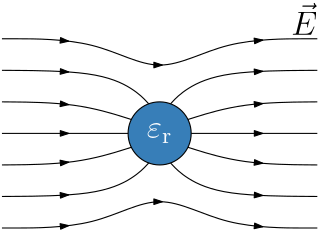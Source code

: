 <?xml version="1.0"?>
<!DOCTYPE ipe SYSTEM "ipe.dtd">
<ipe version="70005" creator="Ipe 7.1.5">
<info created="D:20150916101340" modified="D:20150916121306"/>
<ipestyle name="basic">
<symbol name="arrow/arc(spx)">
<path stroke="sym-stroke" fill="sym-stroke" pen="sym-pen">
0 0 m
-1 0.333 l
-1 -0.333 l
h
</path>
</symbol>
<symbol name="arrow/farc(spx)">
<path stroke="sym-stroke" fill="white" pen="sym-pen">
0 0 m
-1 0.333 l
-1 -0.333 l
h
</path>
</symbol>
<symbol name="mark/circle(sx)" transformations="translations">
<path fill="sym-stroke">
0.6 0 0 0.6 0 0 e
0.4 0 0 0.4 0 0 e
</path>
</symbol>
<symbol name="mark/disk(sx)" transformations="translations">
<path fill="sym-stroke">
0.6 0 0 0.6 0 0 e
</path>
</symbol>
<symbol name="mark/fdisk(sfx)" transformations="translations">
<group>
<path fill="sym-fill">
0.5 0 0 0.5 0 0 e
</path>
<path fill="sym-stroke" fillrule="eofill">
0.6 0 0 0.6 0 0 e
0.4 0 0 0.4 0 0 e
</path>
</group>
</symbol>
<symbol name="mark/box(sx)" transformations="translations">
<path fill="sym-stroke" fillrule="eofill">
-0.6 -0.6 m
0.6 -0.6 l
0.6 0.6 l
-0.6 0.6 l
h
-0.4 -0.4 m
0.4 -0.4 l
0.4 0.4 l
-0.4 0.4 l
h
</path>
</symbol>
<symbol name="mark/square(sx)" transformations="translations">
<path fill="sym-stroke">
-0.6 -0.6 m
0.6 -0.6 l
0.6 0.6 l
-0.6 0.6 l
h
</path>
</symbol>
<symbol name="mark/fsquare(sfx)" transformations="translations">
<group>
<path fill="sym-fill">
-0.5 -0.5 m
0.5 -0.5 l
0.5 0.5 l
-0.5 0.5 l
h
</path>
<path fill="sym-stroke" fillrule="eofill">
-0.6 -0.6 m
0.6 -0.6 l
0.6 0.6 l
-0.6 0.6 l
h
-0.4 -0.4 m
0.4 -0.4 l
0.4 0.4 l
-0.4 0.4 l
h
</path>
</group>
</symbol>
<symbol name="mark/cross(sx)" transformations="translations">
<group>
<path fill="sym-stroke">
-0.43 -0.57 m
0.57 0.43 l
0.43 0.57 l
-0.57 -0.43 l
h
</path>
<path fill="sym-stroke">
-0.43 0.57 m
0.57 -0.43 l
0.43 -0.57 l
-0.57 0.43 l
h
</path>
</group>
</symbol>
<symbol name="arrow/fnormal(spx)">
<path stroke="sym-stroke" fill="white" pen="sym-pen">
0 0 m
-1 0.333 l
-1 -0.333 l
h
</path>
</symbol>
<symbol name="arrow/pointed(spx)">
<path stroke="sym-stroke" fill="sym-stroke" pen="sym-pen">
0 0 m
-1 0.333 l
-0.8 0 l
-1 -0.333 l
h
</path>
</symbol>
<symbol name="arrow/fpointed(spx)">
<path stroke="sym-stroke" fill="white" pen="sym-pen">
0 0 m
-1 0.333 l
-0.8 0 l
-1 -0.333 l
h
</path>
</symbol>
<symbol name="arrow/linear(spx)">
<path stroke="sym-stroke" pen="sym-pen">
-1 0.333 m
0 0 l
-1 -0.333 l
</path>
</symbol>
<symbol name="arrow/fdouble(spx)">
<path stroke="sym-stroke" fill="white" pen="sym-pen">
0 0 m
-1 0.333 l
-1 -0.333 l
h
-1 0 m
-2 0.333 l
-2 -0.333 l
h
</path>
</symbol>
<symbol name="arrow/double(spx)">
<path stroke="sym-stroke" fill="sym-stroke" pen="sym-pen">
0 0 m
-1 0.333 l
-1 -0.333 l
h
-1 0 m
-2 0.333 l
-2 -0.333 l
h
</path>
</symbol>
<pen name="heavier" value="0.8"/>
<pen name="fat" value="1.2"/>
<pen name="ultrafat" value="2"/>
<symbolsize name="large" value="5"/>
<symbolsize name="small" value="2"/>
<symbolsize name="tiny" value="1.1"/>
<arrowsize name="large" value="10"/>
<arrowsize name="small" value="5"/>
<arrowsize name="tiny" value="3"/>
<color name="red" value="1 0 0"/>
<color name="green" value="0 1 0"/>
<color name="blue" value="0 0 1"/>
<color name="yellow" value="1 1 0"/>
<color name="orange" value="1 0.647 0"/>
<color name="gold" value="1 0.843 0"/>
<color name="purple" value="0.627 0.125 0.941"/>
<color name="gray" value="0.745"/>
<color name="brown" value="0.647 0.165 0.165"/>
<color name="navy" value="0 0 0.502"/>
<color name="pink" value="1 0.753 0.796"/>
<color name="seagreen" value="0.18 0.545 0.341"/>
<color name="turquoise" value="0.251 0.878 0.816"/>
<color name="violet" value="0.933 0.51 0.933"/>
<color name="darkblue" value="0 0 0.545"/>
<color name="darkcyan" value="0 0.545 0.545"/>
<color name="darkgray" value="0.663"/>
<color name="darkgreen" value="0 0.392 0"/>
<color name="darkmagenta" value="0.545 0 0.545"/>
<color name="darkorange" value="1 0.549 0"/>
<color name="darkred" value="0.545 0 0"/>
<color name="lightblue" value="0.678 0.847 0.902"/>
<color name="lightcyan" value="0.878 1 1"/>
<color name="lightgray" value="0.827"/>
<color name="lightgreen" value="0.565 0.933 0.565"/>
<color name="lightyellow" value="1 1 0.878"/>
<dashstyle name="dashed" value="[4] 0"/>
<dashstyle name="dotted" value="[1 3] 0"/>
<dashstyle name="dash dotted" value="[4 2 1 2] 0"/>
<dashstyle name="dash dot dotted" value="[4 2 1 2 1 2] 0"/>
<textsize name="large" value="\large"/>
<textsize name="Large" value="\Large"/>
<textsize name="LARGE" value="\LARGE"/>
<textsize name="huge" value="\huge"/>
<textsize name="Huge" value="\Huge"/>
<textsize name="small" value="\small"/>
<textsize name="footnote" value="\footnotesize"/>
<textsize name="tiny" value="\tiny"/>
<textstyle name="center" begin="\begin{center}" end="\end{center}"/>
<textstyle name="itemize" begin="\begin{itemize}" end="\end{itemize}"/>
<textstyle name="item" begin="\begin{itemize}\item{}" end="\end{itemize}"/>
<gridsize name="4 pts" value="4"/>
<gridsize name="8 pts (~3 mm)" value="8"/>
<gridsize name="16 pts (~6 mm)" value="16"/>
<gridsize name="32 pts (~12 mm)" value="32"/>
<gridsize name="10 pts (~3.5 mm)" value="10"/>
<gridsize name="20 pts (~7 mm)" value="20"/>
<gridsize name="14 pts (~5 mm)" value="14"/>
<gridsize name="28 pts (~10 mm)" value="28"/>
<gridsize name="56 pts (~20 mm)" value="56"/>
<anglesize name="90 deg" value="90"/>
<anglesize name="60 deg" value="60"/>
<anglesize name="45 deg" value="45"/>
<anglesize name="30 deg" value="30"/>
<anglesize name="22.5 deg" value="22.5"/>
<tiling name="falling" angle="-60" step="4" width="1"/>
<tiling name="rising" angle="30" step="4" width="1"/>
</ipestyle>
<page>
<layer name="Arbeit"/>
<layer name="Skaliert"/>
<view layers="Skaliert" active="Skaliert"/>
<path layer="Arbeit" matrix="1 0 0 1 48 16" stroke="0" fill="0.216 0.494 0.722">
16 0 0 16 320 640 e
</path>
<path stroke="0">
288 672 m
326.179 671.663
353.641 663.059 s
</path>
<path stroke="0">
288 688 m
336.096 687.671
355.362 678.605
362.453 671.008 s
</path>
<path stroke="0">
288 704 m
336.405 704
368 684
400.405 704
448 704 s
</path>
<text matrix="1 0 0 1 2.84591 4.44857" transformations="translations" pos="365.154 651.551" stroke="1" type="label" width="9.276" height="5.151" depth="1.79" halign="center" valign="center" size="12">$\varepsilon_\mathrm{r}$</text>
<path matrix="-1 0 0 1 736 0" stroke="0">
288 672 m
326.179 671.663
353.641 663.059 s
</path>
<path matrix="-1 0 0 1 736 0" stroke="0">
288 688 m
336.096 687.671
355.362 678.605
362.453 671.008 s
</path>
<path matrix="1 0 0 -1 0 1312" stroke="0">
288 672 m
326.179 671.663
353.641 663.059 s
</path>
<path matrix="1 0 0 -1 0 1312" stroke="0">
288 688 m
336.096 687.671
355.362 678.605
362.453 671.008 s
</path>
<path stroke="0">
288 608 m
336.405 608
368 628
400.405 608
448 608 s
</path>
<path matrix="-1 0 0 -1 736 1312" stroke="0">
288 672 m
326.179 671.663
353.641 663.059 s
</path>
<path matrix="-1 0 0 -1 736 1312" stroke="0">
288 688 m
336.096 687.671
355.362 678.605
362.453 671.008 s
</path>
<path stroke="0" fill="white">
288 656 m
320 656 l
352 656 l
</path>
<path stroke="0" fill="white">
384 656 m
448 656 l
</path>
<text matrix="1 0 0 1 156 -2" transformations="translations" pos="292 708" stroke="black" type="label" width="7.929" height="9.636" depth="0" halign="right" valign="baseline">$\vec{E}$</text>
<path layer="Skaliert" matrix="0.709605 0 0 0.709605 85.6948 231.792" stroke="0" fill="0.216 0.494 0.722">
16 0 0 16 320 640 e
</path>
<path matrix="0.709605 0 0 0.709605 51.6338 220.438" stroke="0">
288 672 m
326.179 671.663
353.641 663.059 s
</path>
<path matrix="0.709605 0 0 0.709605 51.6338 220.438" stroke="0">
288 688 m
336.096 687.671
355.362 678.605
362.453 671.008 s
</path>
<path matrix="0.709605 0 0 0.709605 51.6338 220.438" stroke="0">
288 704 m
336.405 704
368 684
400.405 704
448 704 s
</path>
<text matrix="0.709605 0 0 0.709605 53.6533 223.595" transformations="translations" pos="365.154 651.551" stroke="1" type="label" width="9.276" height="5.151" depth="1.79" halign="center" valign="center" size="12">$\varepsilon_\mathrm{r}$</text>
<path matrix="-0.709605 0 0 0.709605 573.903 220.438" stroke="0">
288 672 m
326.179 671.663
353.641 663.059 s
</path>
<path matrix="-0.709605 0 0 0.709605 573.903 220.438" stroke="0">
288 688 m
336.096 687.671
355.362 678.605
362.453 671.008 s
</path>
<path matrix="0.709605 0 0 -0.709605 51.6338 1151.44" stroke="0">
288 672 m
326.179 671.663
353.641 663.059 s
</path>
<path matrix="0.709605 0 0 -0.709605 51.6338 1151.44" stroke="0">
288 688 m
336.096 687.671
355.362 678.605
362.453 671.008 s
</path>
<path matrix="0.709605 0 0 0.709605 51.6338 220.438" stroke="0">
288 608 m
336.405 608
368 628
400.405 608
448 608 s
</path>
<path matrix="-0.709605 0 0 -0.709605 573.903 1151.44" stroke="0">
288 672 m
326.179 671.663
353.641 663.059 s
</path>
<path matrix="-0.709605 0 0 -0.709605 573.903 1151.44" stroke="0">
288 688 m
336.096 687.671
355.362 678.605
362.453 671.008 s
</path>
<path matrix="0.709605 0 0 0.709605 51.6338 220.438" stroke="0" fill="white">
288 656 m
320 656 l
352 656 l
</path>
<path matrix="0.709605 0 0 0.709605 51.6338 220.438" stroke="0" fill="white">
384 656 m
448 656 l
</path>
<text matrix="0.709605 0 0 0.709605 162.332 219.019" transformations="translations" pos="292 708" stroke="black" type="label" halign="right" valign="baseline" size="12">$\vec{E}$</text>
<path matrix="1 0 0 1 -0.816962 -0.061184" stroke="black" fill="white" arrow="normal/tiny">
311.84 710.611 m
314.521 710.611 l
</path>
<path matrix="1 0 0 1 -0.925936 0.0885082" stroke="black" fill="white" arrow="normal/tiny">
312.01 661.257 m
314.626 661.257 l
</path>
<path stroke="black" fill="white" arrow="normal/tiny">
277.709 719.363 m
280.004 719.131 l
</path>
<path stroke="black" fill="white" arrow="normal/tiny">
277.653 708.192 m
280.012 708.053 l
</path>
<path stroke="black" fill="white" arrow="normal/tiny">
277.834 696.511 m
280.01 696.298 l
</path>
<path stroke="black" fill="white" arrow="normal/tiny">
277.765 685.939 m
280.015 685.939 l
</path>
<path stroke="black" fill="white" arrow="normal/tiny">
277.966 675.381 m
280.016 675.575 l
</path>
<path stroke="black" fill="white" arrow="normal/tiny">
277.452 663.67 m
280.013 663.822 l
</path>
<path stroke="black" fill="white" arrow="normal/tiny">
277.663 652.511 m
280.026 652.75 l
</path>
<path stroke="black" fill="white" rarrow="normal/tiny">
349.873 719.533 m
347.716 719.315 l
</path>
<path stroke="black" fill="white" rarrow="normal/tiny">
349.869 708.287 m
347.805 708.165 l
</path>
<path stroke="black" fill="white" rarrow="normal/tiny">
349.866 696.686 m
347.627 696.467 l
</path>
<path stroke="black" fill="white" rarrow="normal/tiny">
349.866 685.937 m
348.017 685.939 l
</path>
<path stroke="black" fill="white" rarrow="normal/tiny">
349.86 675.195 m
347.519 675.416 l
</path>
<path stroke="black" fill="white" rarrow="normal/tiny">
349.869 663.583 m
347.685 663.712 l
</path>
<path stroke="black" fill="white" rarrow="normal/tiny">
349.876 652.341 m
347.823 652.548 l
</path>
</page>
</ipe>
